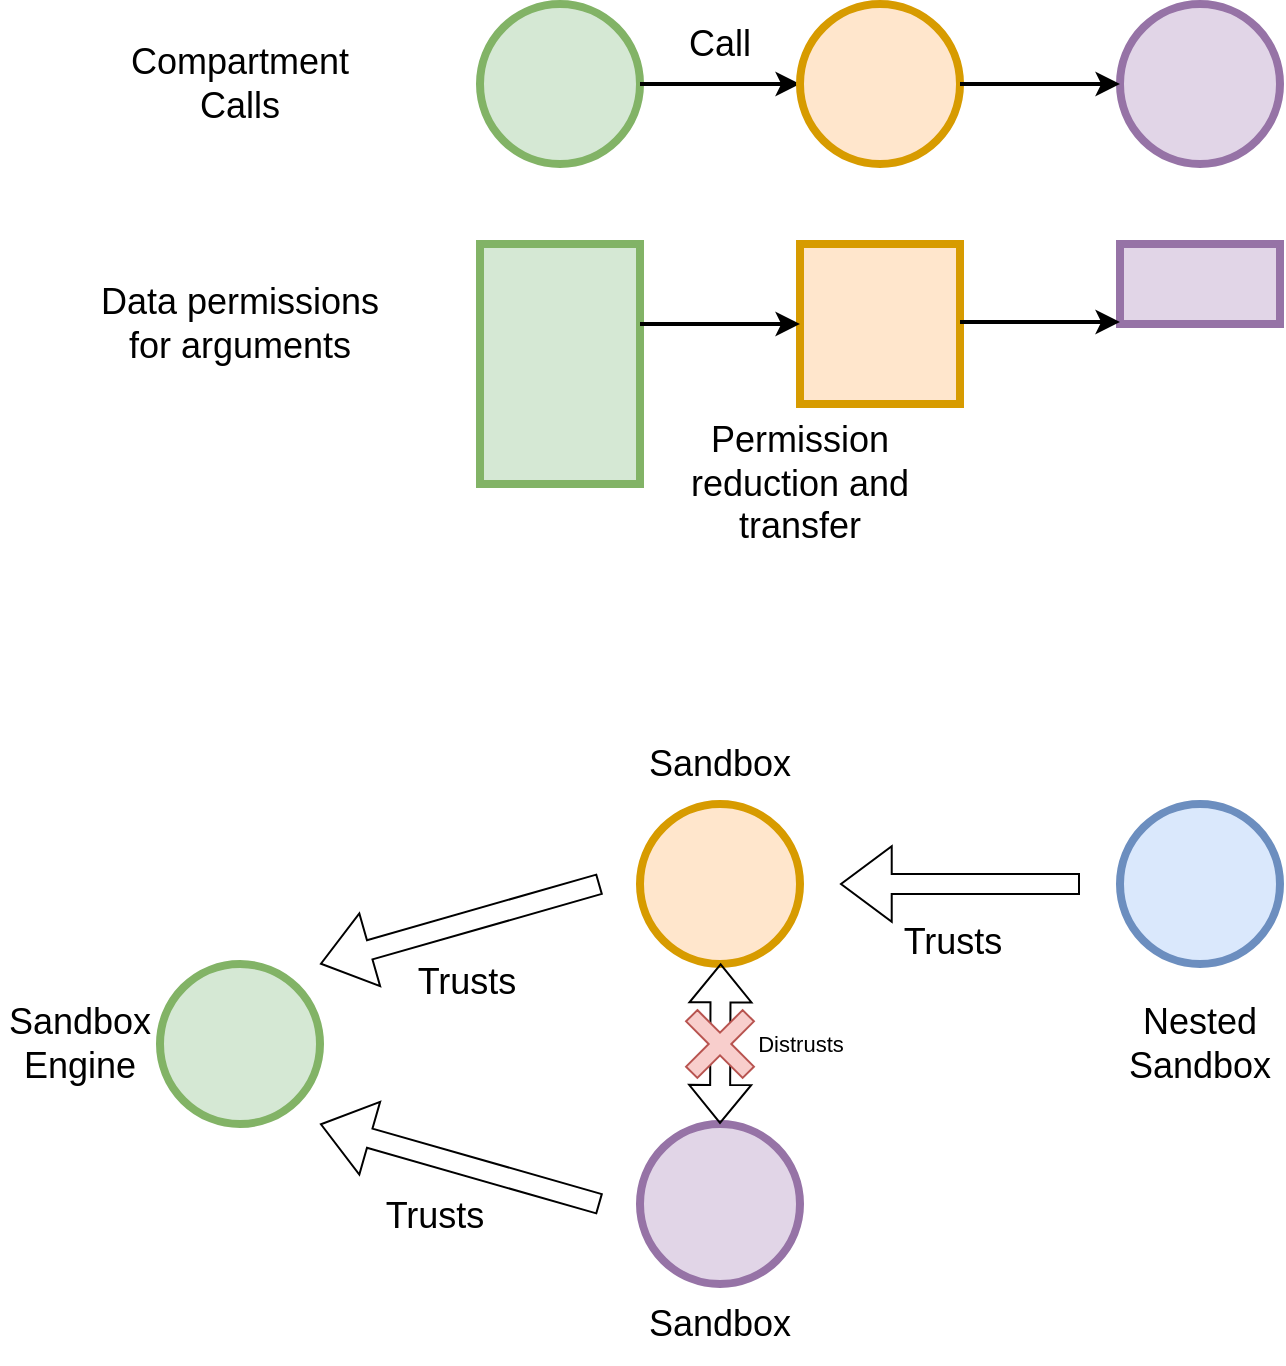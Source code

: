 <mxfile version="21.6.9" type="device">
  <diagram id="3T3k2djzxvKGKJiDUspe" name="Page-1">
    <mxGraphModel dx="1394" dy="793" grid="1" gridSize="10" guides="1" tooltips="1" connect="0" arrows="1" fold="1" page="1" pageScale="1" pageWidth="850" pageHeight="1100" math="0" shadow="0">
      <root>
        <mxCell id="0" />
        <mxCell id="1" parent="0" />
        <mxCell id="0y_FmM4RNKvWT69SuI2D-39" value="" style="group" vertex="1" connectable="0" parent="1">
          <mxGeometry x="40" y="160" width="600" height="280" as="geometry" />
        </mxCell>
        <mxCell id="UQibqdJCTZvLkwByiF-P-10" value="" style="group;fontSize=18;" parent="0y_FmM4RNKvWT69SuI2D-39" vertex="1" connectable="0">
          <mxGeometry x="200" width="80" height="80" as="geometry" />
        </mxCell>
        <mxCell id="UQibqdJCTZvLkwByiF-P-6" value="" style="ellipse;whiteSpace=wrap;html=1;strokeWidth=4;fillColor=#d5e8d4;strokeColor=#82b366;fontSize=18;" parent="UQibqdJCTZvLkwByiF-P-10" vertex="1">
          <mxGeometry width="80" height="80" as="geometry" />
        </mxCell>
        <mxCell id="UQibqdJCTZvLkwByiF-P-4" value="" style="shape=image;html=1;verticalAlign=top;verticalLabelPosition=bottom;labelBackgroundColor=#ffffff;imageAspect=0;aspect=fixed;image=https://cdn1.iconfinder.com/data/icons/ionicons-fill-vol-2/512/person-128.png;fontColor=#FF99FF;fontSize=18;" parent="UQibqdJCTZvLkwByiF-P-10" vertex="1">
          <mxGeometry x="10" y="10" width="60" height="60" as="geometry" />
        </mxCell>
        <mxCell id="UQibqdJCTZvLkwByiF-P-14" style="edgeStyle=orthogonalEdgeStyle;rounded=0;orthogonalLoop=1;jettySize=auto;html=1;exitX=1;exitY=0.5;exitDx=0;exitDy=0;entryX=0;entryY=0.5;entryDx=0;entryDy=0;fontColor=#FF99FF;fontSize=18;strokeWidth=2;" parent="0y_FmM4RNKvWT69SuI2D-39" source="UQibqdJCTZvLkwByiF-P-6" target="UQibqdJCTZvLkwByiF-P-7" edge="1">
          <mxGeometry relative="1" as="geometry" />
        </mxCell>
        <mxCell id="UQibqdJCTZvLkwByiF-P-16" value="" style="group;fontSize=18;" parent="0y_FmM4RNKvWT69SuI2D-39" vertex="1" connectable="0">
          <mxGeometry x="520" width="80" height="80" as="geometry" />
        </mxCell>
        <mxCell id="UQibqdJCTZvLkwByiF-P-12" value="" style="ellipse;whiteSpace=wrap;html=1;strokeWidth=4;fillColor=#e1d5e7;strokeColor=#9673a6;container=0;fontSize=18;" parent="UQibqdJCTZvLkwByiF-P-16" vertex="1">
          <mxGeometry width="80" height="80" as="geometry" />
        </mxCell>
        <mxCell id="UQibqdJCTZvLkwByiF-P-13" value="" style="shape=image;html=1;verticalAlign=top;verticalLabelPosition=bottom;labelBackgroundColor=#ffffff;imageAspect=0;aspect=fixed;image=https://cdn1.iconfinder.com/data/icons/ionicons-fill-vol-2/512/person-128.png;fontColor=#FF99FF;container=0;fontSize=18;" parent="UQibqdJCTZvLkwByiF-P-16" vertex="1">
          <mxGeometry x="10" y="10" width="60" height="60" as="geometry" />
        </mxCell>
        <mxCell id="UQibqdJCTZvLkwByiF-P-17" value="" style="group;fontSize=18;" parent="0y_FmM4RNKvWT69SuI2D-39" vertex="1" connectable="0">
          <mxGeometry x="360" width="80" height="80" as="geometry" />
        </mxCell>
        <mxCell id="UQibqdJCTZvLkwByiF-P-7" value="" style="ellipse;whiteSpace=wrap;html=1;strokeWidth=4;fillColor=#ffe6cc;strokeColor=#d79b00;fontSize=18;" parent="UQibqdJCTZvLkwByiF-P-17" vertex="1">
          <mxGeometry width="80" height="80" as="geometry" />
        </mxCell>
        <mxCell id="UQibqdJCTZvLkwByiF-P-8" value="" style="shape=image;html=1;verticalAlign=top;verticalLabelPosition=bottom;labelBackgroundColor=#ffffff;imageAspect=0;aspect=fixed;image=https://cdn1.iconfinder.com/data/icons/ionicons-fill-vol-2/512/person-128.png;fontColor=#FF99FF;fontSize=18;" parent="UQibqdJCTZvLkwByiF-P-17" vertex="1">
          <mxGeometry x="10" y="10" width="60" height="60" as="geometry" />
        </mxCell>
        <mxCell id="UQibqdJCTZvLkwByiF-P-15" style="edgeStyle=orthogonalEdgeStyle;rounded=0;orthogonalLoop=1;jettySize=auto;html=1;exitX=1;exitY=0.5;exitDx=0;exitDy=0;entryX=0;entryY=0.5;entryDx=0;entryDy=0;fontColor=#FF99FF;fontSize=18;strokeWidth=2;" parent="0y_FmM4RNKvWT69SuI2D-39" source="UQibqdJCTZvLkwByiF-P-7" target="UQibqdJCTZvLkwByiF-P-12" edge="1">
          <mxGeometry relative="1" as="geometry" />
        </mxCell>
        <mxCell id="UQibqdJCTZvLkwByiF-P-18" value="" style="rounded=0;whiteSpace=wrap;html=1;strokeWidth=4;fillColor=#d5e8d4;strokeColor=#82b366;fontSize=18;" parent="0y_FmM4RNKvWT69SuI2D-39" vertex="1">
          <mxGeometry x="200" y="120" width="80" height="120" as="geometry" />
        </mxCell>
        <mxCell id="UQibqdJCTZvLkwByiF-P-19" value="" style="rounded=0;whiteSpace=wrap;html=1;strokeWidth=4;fillColor=#ffe6cc;strokeColor=#d79b00;fontSize=18;" parent="0y_FmM4RNKvWT69SuI2D-39" vertex="1">
          <mxGeometry x="360" y="120" width="80" height="80" as="geometry" />
        </mxCell>
        <mxCell id="UQibqdJCTZvLkwByiF-P-20" value="" style="rounded=0;whiteSpace=wrap;html=1;strokeWidth=4;fillColor=#e1d5e7;strokeColor=#9673a6;fontSize=18;" parent="0y_FmM4RNKvWT69SuI2D-39" vertex="1">
          <mxGeometry x="520" y="120" width="80" height="40" as="geometry" />
        </mxCell>
        <mxCell id="UQibqdJCTZvLkwByiF-P-21" value="&lt;div&gt;Compartment&lt;/div&gt;Calls" style="text;html=1;strokeColor=none;fillColor=none;align=center;verticalAlign=middle;whiteSpace=wrap;rounded=0;strokeWidth=4;fontColor=#000000;rotation=0;fontSize=18;" parent="0y_FmM4RNKvWT69SuI2D-39" vertex="1">
          <mxGeometry width="160" height="80" as="geometry" />
        </mxCell>
        <mxCell id="UQibqdJCTZvLkwByiF-P-22" value="&lt;div&gt;Data permissions&lt;/div&gt;&lt;div&gt;for arguments&lt;br&gt;&lt;/div&gt;" style="text;html=1;strokeColor=none;fillColor=none;align=center;verticalAlign=middle;whiteSpace=wrap;rounded=0;strokeWidth=4;fontColor=#000000;rotation=0;fontSize=18;" parent="0y_FmM4RNKvWT69SuI2D-39" vertex="1">
          <mxGeometry y="120" width="160" height="80" as="geometry" />
        </mxCell>
        <mxCell id="UQibqdJCTZvLkwByiF-P-23" value="Call" style="text;html=1;strokeColor=none;fillColor=none;align=center;verticalAlign=middle;whiteSpace=wrap;rounded=0;strokeWidth=4;fontColor=#000000;rotation=0;fontSize=18;" parent="0y_FmM4RNKvWT69SuI2D-39" vertex="1">
          <mxGeometry x="280" width="80" height="40" as="geometry" />
        </mxCell>
        <mxCell id="UQibqdJCTZvLkwByiF-P-24" value="Permission reduction and transfer" style="text;html=1;strokeColor=none;fillColor=none;align=center;verticalAlign=middle;whiteSpace=wrap;rounded=0;strokeWidth=4;fontColor=#000000;rotation=0;fontSize=18;" parent="0y_FmM4RNKvWT69SuI2D-39" vertex="1">
          <mxGeometry x="280" y="200" width="160" height="80" as="geometry" />
        </mxCell>
        <mxCell id="UQibqdJCTZvLkwByiF-P-25" value="" style="endArrow=classic;html=1;rounded=0;strokeWidth=2;fontSize=18;fontColor=#000000;entryX=0;entryY=0.5;entryDx=0;entryDy=0;" parent="0y_FmM4RNKvWT69SuI2D-39" target="UQibqdJCTZvLkwByiF-P-19" edge="1">
          <mxGeometry width="50" height="50" relative="1" as="geometry">
            <mxPoint x="280" y="160" as="sourcePoint" />
            <mxPoint x="330" y="110" as="targetPoint" />
          </mxGeometry>
        </mxCell>
        <mxCell id="UQibqdJCTZvLkwByiF-P-26" value="" style="endArrow=classic;html=1;rounded=0;strokeWidth=2;fontSize=18;fontColor=#000000;entryX=0;entryY=0.5;entryDx=0;entryDy=0;" parent="0y_FmM4RNKvWT69SuI2D-39" edge="1">
          <mxGeometry width="50" height="50" relative="1" as="geometry">
            <mxPoint x="440" y="159" as="sourcePoint" />
            <mxPoint x="520" y="159" as="targetPoint" />
          </mxGeometry>
        </mxCell>
        <mxCell id="0y_FmM4RNKvWT69SuI2D-34" value="&lt;div&gt;Sandbox&lt;/div&gt;" style="text;html=1;strokeColor=none;fillColor=none;align=center;verticalAlign=middle;whiteSpace=wrap;rounded=0;fontSize=18;" vertex="1" parent="1">
          <mxGeometry x="320" y="520" width="80" height="40" as="geometry" />
        </mxCell>
        <mxCell id="0y_FmM4RNKvWT69SuI2D-11" value="" style="group;fontSize=18;" vertex="1" connectable="0" parent="1">
          <mxGeometry x="80" y="640" width="80" height="80" as="geometry" />
        </mxCell>
        <mxCell id="0y_FmM4RNKvWT69SuI2D-12" value="" style="ellipse;whiteSpace=wrap;html=1;strokeWidth=4;fillColor=#d5e8d4;strokeColor=#82b366;fontSize=18;" vertex="1" parent="0y_FmM4RNKvWT69SuI2D-11">
          <mxGeometry width="80" height="80" as="geometry" />
        </mxCell>
        <mxCell id="0y_FmM4RNKvWT69SuI2D-13" value="" style="shape=image;html=1;verticalAlign=top;verticalLabelPosition=bottom;labelBackgroundColor=#ffffff;imageAspect=0;aspect=fixed;image=https://cdn1.iconfinder.com/data/icons/ionicons-fill-vol-2/512/person-128.png;fontColor=#FF99FF;fontSize=18;" vertex="1" parent="0y_FmM4RNKvWT69SuI2D-11">
          <mxGeometry x="10" y="10" width="60" height="60" as="geometry" />
        </mxCell>
        <mxCell id="0y_FmM4RNKvWT69SuI2D-17" value="" style="group;fontSize=18;" vertex="1" connectable="0" parent="1">
          <mxGeometry x="320" y="720" width="80" height="80" as="geometry" />
        </mxCell>
        <mxCell id="0y_FmM4RNKvWT69SuI2D-18" value="" style="ellipse;whiteSpace=wrap;html=1;strokeWidth=4;fillColor=#e1d5e7;strokeColor=#9673a6;container=0;fontSize=18;" vertex="1" parent="0y_FmM4RNKvWT69SuI2D-17">
          <mxGeometry width="80" height="80" as="geometry" />
        </mxCell>
        <mxCell id="0y_FmM4RNKvWT69SuI2D-19" value="" style="shape=image;html=1;verticalAlign=top;verticalLabelPosition=bottom;labelBackgroundColor=#ffffff;imageAspect=0;aspect=fixed;image=https://cdn1.iconfinder.com/data/icons/ionicons-fill-vol-2/512/person-128.png;fontColor=#FF99FF;container=0;fontSize=18;" vertex="1" parent="0y_FmM4RNKvWT69SuI2D-17">
          <mxGeometry x="10" y="10" width="60" height="60" as="geometry" />
        </mxCell>
        <mxCell id="0y_FmM4RNKvWT69SuI2D-20" value="" style="group;fontSize=18;" vertex="1" connectable="0" parent="1">
          <mxGeometry x="560" y="560" width="80" height="80" as="geometry" />
        </mxCell>
        <mxCell id="0y_FmM4RNKvWT69SuI2D-21" value="" style="ellipse;whiteSpace=wrap;html=1;strokeWidth=4;fillColor=#dae8fc;strokeColor=#6c8ebf;container=0;fontSize=18;" vertex="1" parent="0y_FmM4RNKvWT69SuI2D-20">
          <mxGeometry width="80" height="80" as="geometry" />
        </mxCell>
        <mxCell id="0y_FmM4RNKvWT69SuI2D-22" value="" style="shape=image;html=1;verticalAlign=top;verticalLabelPosition=bottom;labelBackgroundColor=#ffffff;imageAspect=0;aspect=fixed;image=https://cdn1.iconfinder.com/data/icons/ionicons-fill-vol-2/512/person-128.png;fontColor=#FF99FF;container=0;fontSize=18;" vertex="1" parent="0y_FmM4RNKvWT69SuI2D-20">
          <mxGeometry x="10" y="10" width="60" height="60" as="geometry" />
        </mxCell>
        <mxCell id="0y_FmM4RNKvWT69SuI2D-30" value="&lt;font style=&quot;font-size: 18px;&quot;&gt;Trusts&lt;/font&gt;" style="shape=flexArrow;endArrow=classic;html=1;rounded=0;endWidth=26.857;endSize=8.12;" edge="1" parent="1">
          <mxGeometry x="0.071" y="29" width="50" height="50" relative="1" as="geometry">
            <mxPoint x="300" y="760" as="sourcePoint" />
            <mxPoint x="160" y="720" as="targetPoint" />
            <mxPoint as="offset" />
          </mxGeometry>
        </mxCell>
        <mxCell id="0y_FmM4RNKvWT69SuI2D-31" value="&lt;font style=&quot;font-size: 18px;&quot;&gt;Trusts&lt;/font&gt;" style="shape=flexArrow;endArrow=classic;html=1;rounded=0;endWidth=26.857;endSize=8.12;" edge="1" parent="1">
          <mxGeometry x="0.071" y="29" width="50" height="50" relative="1" as="geometry">
            <mxPoint x="540" y="600" as="sourcePoint" />
            <mxPoint x="420" y="600" as="targetPoint" />
            <mxPoint as="offset" />
          </mxGeometry>
        </mxCell>
        <mxCell id="0y_FmM4RNKvWT69SuI2D-32" value="&lt;font style=&quot;font-size: 18px;&quot;&gt;Trusts&lt;/font&gt;" style="shape=flexArrow;endArrow=classic;html=1;rounded=0;endWidth=26.857;endSize=8.12;" edge="1" parent="1">
          <mxGeometry x="0.071" y="29" width="50" height="50" relative="1" as="geometry">
            <mxPoint x="300" y="600" as="sourcePoint" />
            <mxPoint x="160" y="640" as="targetPoint" />
            <mxPoint as="offset" />
          </mxGeometry>
        </mxCell>
        <mxCell id="0y_FmM4RNKvWT69SuI2D-33" value="&lt;div&gt;Sandbox&lt;/div&gt;&lt;div&gt;Engine&lt;br&gt;&lt;/div&gt;" style="text;html=1;strokeColor=none;fillColor=none;align=center;verticalAlign=middle;whiteSpace=wrap;rounded=0;fontSize=18;" vertex="1" parent="1">
          <mxGeometry y="640" width="80" height="80" as="geometry" />
        </mxCell>
        <mxCell id="0y_FmM4RNKvWT69SuI2D-35" value="&lt;div&gt;Sandbox&lt;/div&gt;" style="text;html=1;strokeColor=none;fillColor=none;align=center;verticalAlign=middle;whiteSpace=wrap;rounded=0;fontSize=18;" vertex="1" parent="1">
          <mxGeometry x="320" y="800" width="80" height="40" as="geometry" />
        </mxCell>
        <mxCell id="0y_FmM4RNKvWT69SuI2D-36" value="Nested&lt;div&gt;Sandbox&lt;/div&gt;" style="text;html=1;strokeColor=none;fillColor=none;align=center;verticalAlign=middle;whiteSpace=wrap;rounded=0;fontSize=18;" vertex="1" parent="1">
          <mxGeometry x="560" y="640" width="80" height="80" as="geometry" />
        </mxCell>
        <mxCell id="0y_FmM4RNKvWT69SuI2D-15" value="" style="ellipse;whiteSpace=wrap;html=1;strokeWidth=4;fillColor=#ffe6cc;strokeColor=#d79b00;fontSize=18;" vertex="1" parent="1">
          <mxGeometry x="320" y="560" width="80" height="80" as="geometry" />
        </mxCell>
        <mxCell id="0y_FmM4RNKvWT69SuI2D-16" value="" style="shape=image;html=1;verticalAlign=top;verticalLabelPosition=bottom;labelBackgroundColor=#ffffff;imageAspect=0;aspect=fixed;image=https://cdn1.iconfinder.com/data/icons/ionicons-fill-vol-2/512/person-128.png;fontColor=#FF99FF;fontSize=18;" vertex="1" parent="1">
          <mxGeometry x="330" y="570" width="60" height="60" as="geometry" />
        </mxCell>
        <mxCell id="0y_FmM4RNKvWT69SuI2D-42" value="Distrusts" style="shape=flexArrow;endArrow=classic;startArrow=classic;html=1;rounded=0;entryX=0.504;entryY=0.996;entryDx=0;entryDy=0;entryPerimeter=0;" edge="1" parent="1" target="0y_FmM4RNKvWT69SuI2D-15">
          <mxGeometry y="-40" width="100" height="100" relative="1" as="geometry">
            <mxPoint x="360" y="720" as="sourcePoint" />
            <mxPoint x="410" y="650" as="targetPoint" />
            <mxPoint as="offset" />
          </mxGeometry>
        </mxCell>
        <mxCell id="0y_FmM4RNKvWT69SuI2D-45" value="" style="shape=cross;whiteSpace=wrap;html=1;rotation=45;fillColor=#f8cecc;strokeColor=#b85450;" vertex="1" parent="1">
          <mxGeometry x="340" y="660" width="40" height="40" as="geometry" />
        </mxCell>
      </root>
    </mxGraphModel>
  </diagram>
</mxfile>
